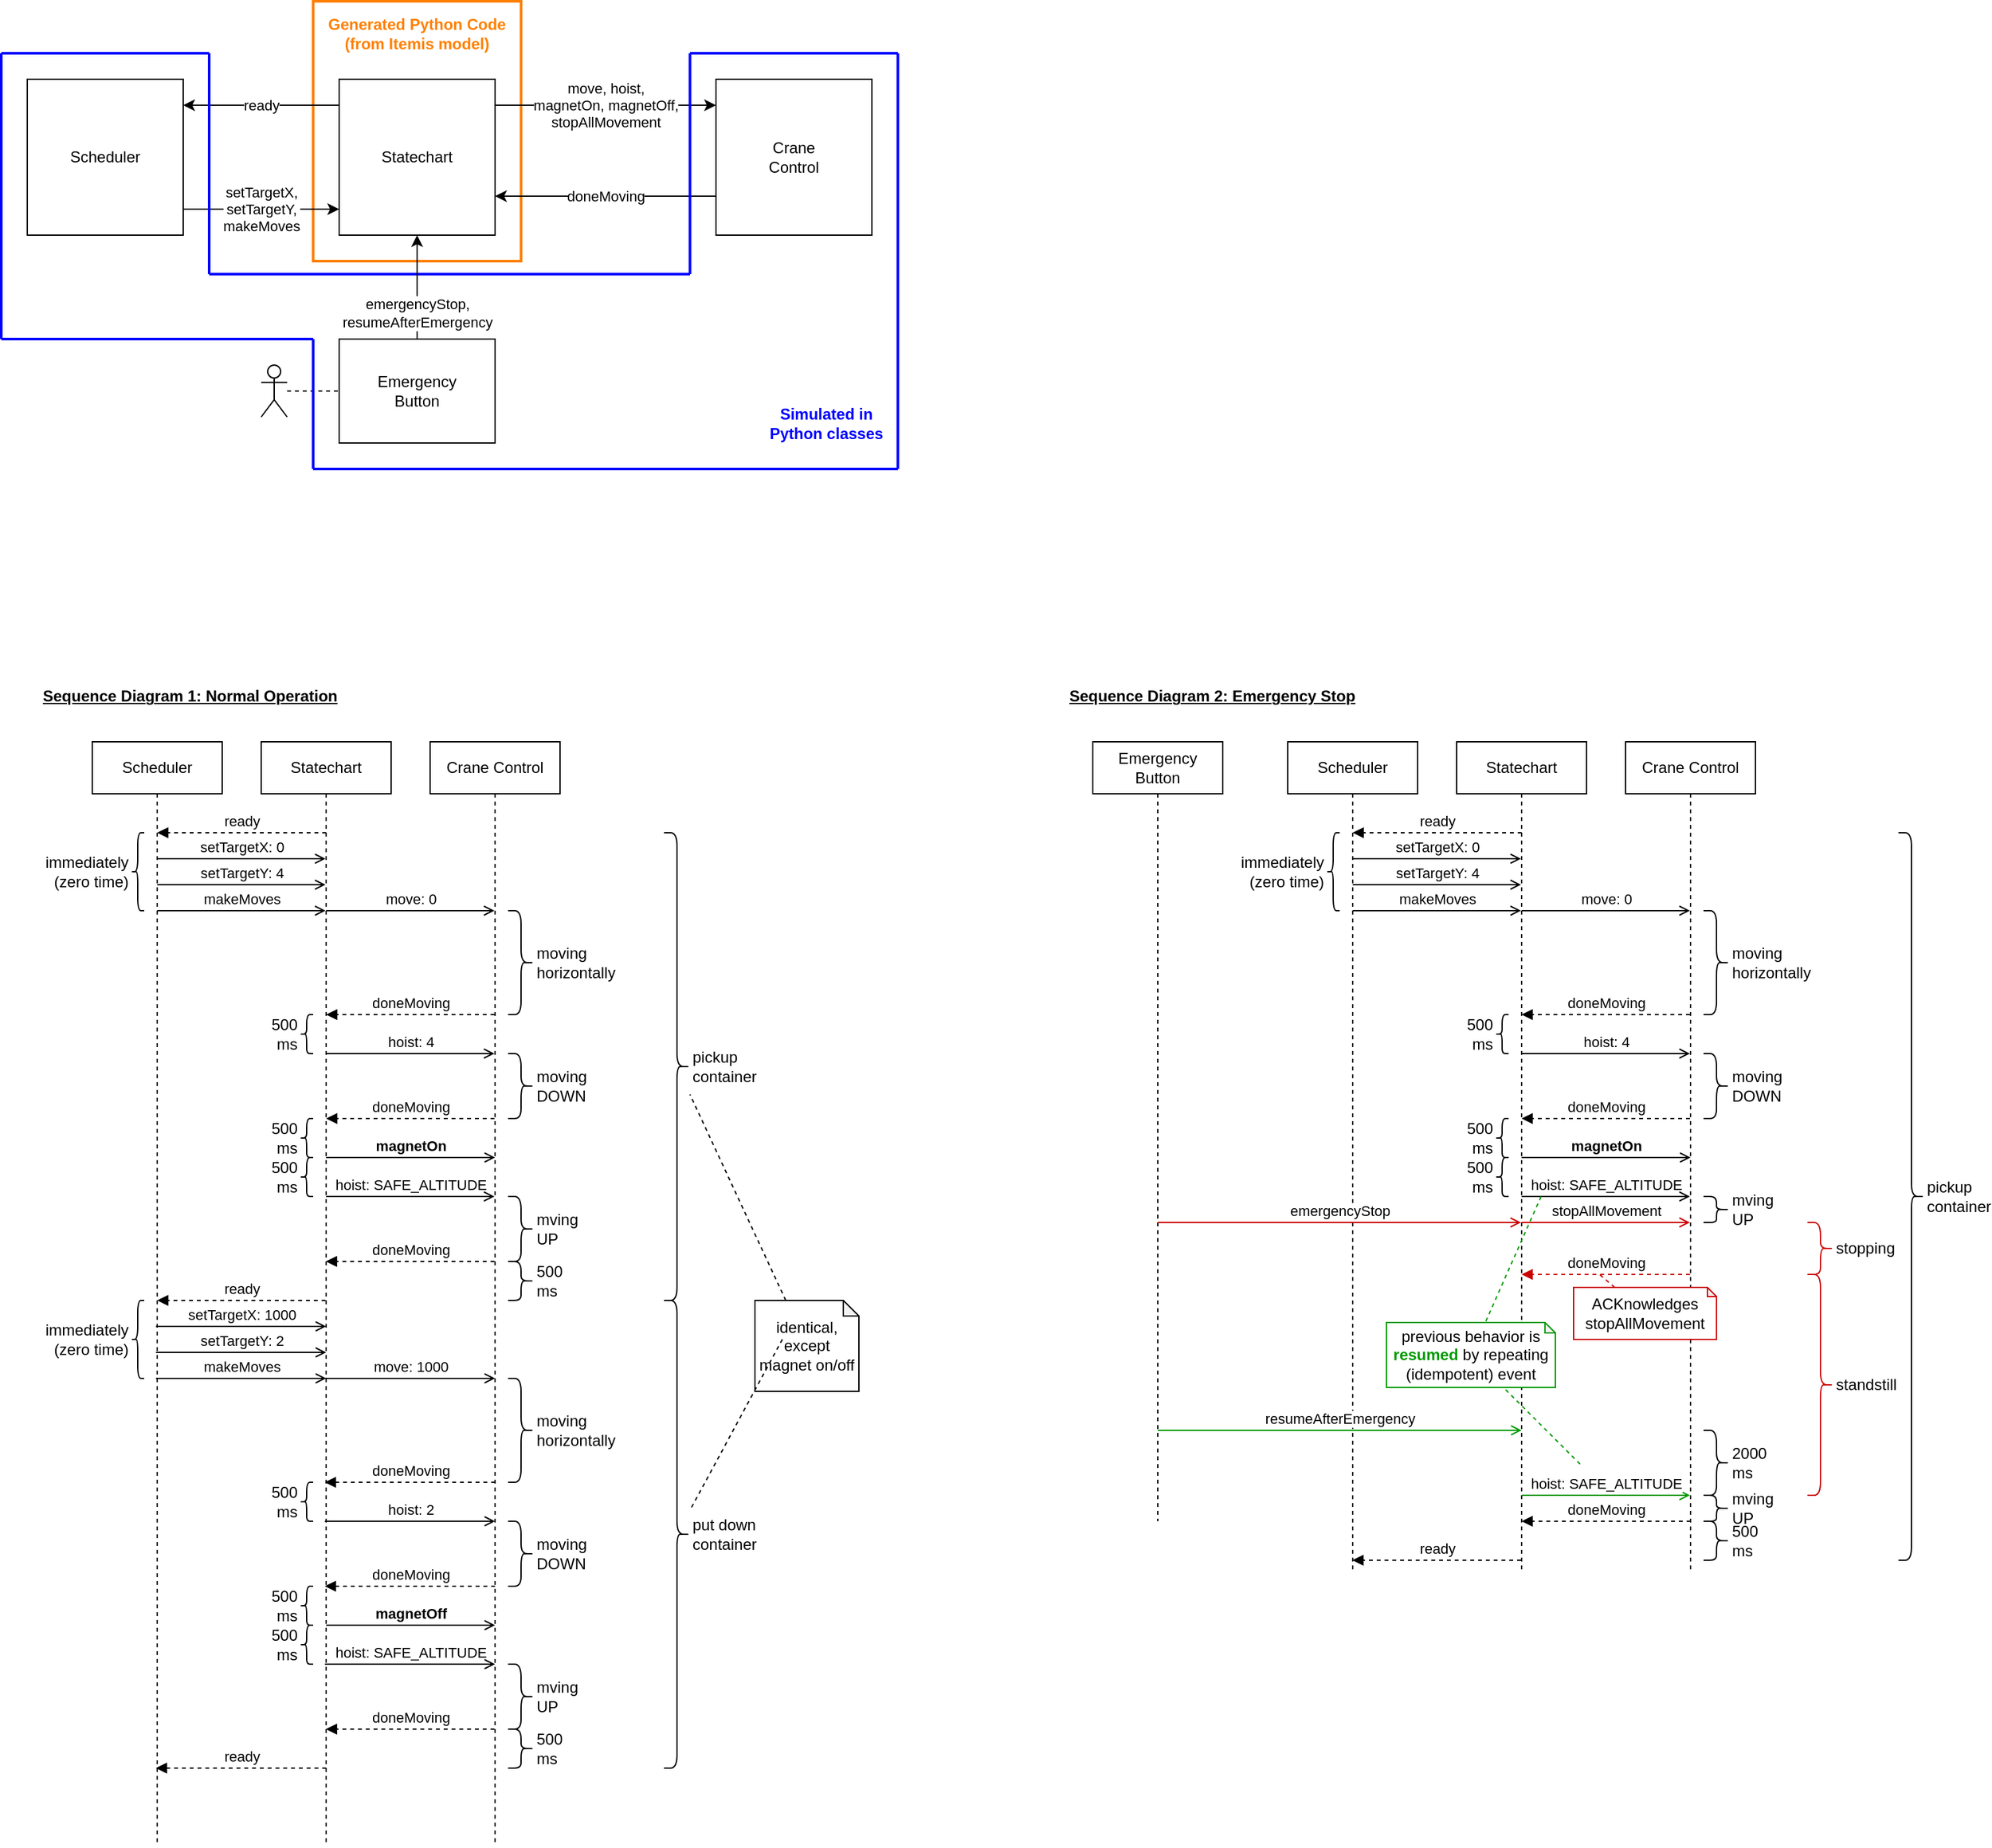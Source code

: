 <mxfile version="24.3.1" type="device">
  <diagram name="Page-1" id="Fa9w_rQX74MIhD5q_xug">
    <mxGraphModel dx="861" dy="978" grid="1" gridSize="10" guides="0" tooltips="1" connect="1" arrows="1" fold="1" page="0" pageScale="1" pageWidth="850" pageHeight="1100" math="0" shadow="0">
      <root>
        <mxCell id="0" />
        <mxCell id="1" parent="0" />
        <mxCell id="O67_1mpsPxQw7CPEsJW8-156" value="" style="rounded=0;whiteSpace=wrap;html=1;strokeWidth=2;strokeColor=#FF8000;fillColor=none;" parent="1" vertex="1">
          <mxGeometry x="290" y="-20" width="160" height="200" as="geometry" />
        </mxCell>
        <mxCell id="O67_1mpsPxQw7CPEsJW8-1" value="Scheduler" style="rounded=0;whiteSpace=wrap;html=1;" parent="1" vertex="1">
          <mxGeometry x="70" y="40" width="120" height="120" as="geometry" />
        </mxCell>
        <mxCell id="O67_1mpsPxQw7CPEsJW8-2" value="Statechart" style="rounded=0;whiteSpace=wrap;html=1;" parent="1" vertex="1">
          <mxGeometry x="310" y="40" width="120" height="120" as="geometry" />
        </mxCell>
        <mxCell id="O67_1mpsPxQw7CPEsJW8-3" value="Crane&lt;br&gt;Control" style="rounded=0;whiteSpace=wrap;html=1;" parent="1" vertex="1">
          <mxGeometry x="600" y="40" width="120" height="120" as="geometry" />
        </mxCell>
        <mxCell id="O67_1mpsPxQw7CPEsJW8-4" value="Emergency&lt;br&gt;Button" style="rounded=0;whiteSpace=wrap;html=1;" parent="1" vertex="1">
          <mxGeometry x="310" y="240" width="120" height="80" as="geometry" />
        </mxCell>
        <mxCell id="O67_1mpsPxQw7CPEsJW8-6" value="ready" style="endArrow=classic;html=1;rounded=0;edgeStyle=orthogonalEdgeStyle;" parent="1" source="O67_1mpsPxQw7CPEsJW8-2" target="O67_1mpsPxQw7CPEsJW8-1" edge="1">
          <mxGeometry width="50" height="50" relative="1" as="geometry">
            <mxPoint x="100" y="290" as="sourcePoint" />
            <mxPoint x="150" y="240" as="targetPoint" />
            <Array as="points">
              <mxPoint x="250" y="60" />
              <mxPoint x="250" y="60" />
            </Array>
          </mxGeometry>
        </mxCell>
        <mxCell id="O67_1mpsPxQw7CPEsJW8-7" value="setTargetX,&lt;br&gt;setTargetY,&lt;br&gt;makeMoves" style="endArrow=classic;html=1;rounded=0;edgeStyle=orthogonalEdgeStyle;" parent="1" source="O67_1mpsPxQw7CPEsJW8-1" target="O67_1mpsPxQw7CPEsJW8-2" edge="1">
          <mxGeometry width="50" height="50" relative="1" as="geometry">
            <mxPoint x="220" y="250" as="sourcePoint" />
            <mxPoint x="100" y="250" as="targetPoint" />
            <Array as="points">
              <mxPoint x="250" y="140" />
              <mxPoint x="250" y="140" />
            </Array>
          </mxGeometry>
        </mxCell>
        <mxCell id="O67_1mpsPxQw7CPEsJW8-9" value="Scheduler" style="shape=umlLifeline;perimeter=lifelinePerimeter;whiteSpace=wrap;html=1;container=1;dropTarget=0;collapsible=0;recursiveResize=0;outlineConnect=0;portConstraint=eastwest;newEdgeStyle={&quot;edgeStyle&quot;:&quot;elbowEdgeStyle&quot;,&quot;elbow&quot;:&quot;vertical&quot;,&quot;curved&quot;:0,&quot;rounded&quot;:0};" parent="1" vertex="1">
          <mxGeometry x="120" y="550" width="100" height="850" as="geometry" />
        </mxCell>
        <mxCell id="O67_1mpsPxQw7CPEsJW8-10" value="Statechart" style="shape=umlLifeline;perimeter=lifelinePerimeter;whiteSpace=wrap;html=1;container=1;dropTarget=0;collapsible=0;recursiveResize=0;outlineConnect=0;portConstraint=eastwest;newEdgeStyle={&quot;edgeStyle&quot;:&quot;elbowEdgeStyle&quot;,&quot;elbow&quot;:&quot;vertical&quot;,&quot;curved&quot;:0,&quot;rounded&quot;:0};" parent="1" vertex="1">
          <mxGeometry x="250" y="550" width="100" height="850" as="geometry" />
        </mxCell>
        <mxCell id="O67_1mpsPxQw7CPEsJW8-11" value="Crane Control" style="shape=umlLifeline;perimeter=lifelinePerimeter;whiteSpace=wrap;html=1;container=1;dropTarget=0;collapsible=0;recursiveResize=0;outlineConnect=0;portConstraint=eastwest;newEdgeStyle={&quot;edgeStyle&quot;:&quot;elbowEdgeStyle&quot;,&quot;elbow&quot;:&quot;vertical&quot;,&quot;curved&quot;:0,&quot;rounded&quot;:0};" parent="1" vertex="1">
          <mxGeometry x="380" y="550" width="100" height="850" as="geometry" />
        </mxCell>
        <mxCell id="O67_1mpsPxQw7CPEsJW8-17" value="setTargetX: 0" style="html=1;verticalAlign=bottom;labelBackgroundColor=none;endArrow=open;endFill=0;rounded=0;" parent="1" source="O67_1mpsPxQw7CPEsJW8-9" target="O67_1mpsPxQw7CPEsJW8-10" edge="1">
          <mxGeometry width="160" relative="1" as="geometry">
            <mxPoint x="50" y="750" as="sourcePoint" />
            <mxPoint x="210" y="750" as="targetPoint" />
            <Array as="points">
              <mxPoint x="230" y="640" />
            </Array>
          </mxGeometry>
        </mxCell>
        <mxCell id="O67_1mpsPxQw7CPEsJW8-18" value="setTargetY: 4" style="html=1;verticalAlign=bottom;labelBackgroundColor=none;endArrow=open;endFill=0;rounded=0;" parent="1" source="O67_1mpsPxQw7CPEsJW8-9" target="O67_1mpsPxQw7CPEsJW8-10" edge="1">
          <mxGeometry width="160" relative="1" as="geometry">
            <mxPoint x="170" y="650" as="sourcePoint" />
            <mxPoint x="290" y="650" as="targetPoint" />
            <Array as="points">
              <mxPoint x="220" y="660" />
            </Array>
          </mxGeometry>
        </mxCell>
        <mxCell id="O67_1mpsPxQw7CPEsJW8-19" value="makeMoves" style="html=1;verticalAlign=bottom;labelBackgroundColor=none;endArrow=open;endFill=0;rounded=0;" parent="1" source="O67_1mpsPxQw7CPEsJW8-9" target="O67_1mpsPxQw7CPEsJW8-10" edge="1">
          <mxGeometry width="160" relative="1" as="geometry">
            <mxPoint x="170" y="660" as="sourcePoint" />
            <mxPoint x="290" y="660" as="targetPoint" />
            <Array as="points">
              <mxPoint x="220" y="680" />
            </Array>
          </mxGeometry>
        </mxCell>
        <mxCell id="O67_1mpsPxQw7CPEsJW8-20" value="move: 0" style="html=1;verticalAlign=bottom;labelBackgroundColor=none;endArrow=open;endFill=0;rounded=0;" parent="1" source="O67_1mpsPxQw7CPEsJW8-10" target="O67_1mpsPxQw7CPEsJW8-11" edge="1">
          <mxGeometry width="160" relative="1" as="geometry">
            <mxPoint x="290" y="710" as="sourcePoint" />
            <mxPoint x="410" y="710" as="targetPoint" />
            <Array as="points">
              <mxPoint x="360" y="680" />
            </Array>
          </mxGeometry>
        </mxCell>
        <mxCell id="O67_1mpsPxQw7CPEsJW8-21" value="doneMoving" style="html=1;verticalAlign=bottom;labelBackgroundColor=none;endArrow=block;endFill=1;dashed=1;rounded=0;" parent="1" source="O67_1mpsPxQw7CPEsJW8-11" target="O67_1mpsPxQw7CPEsJW8-10" edge="1">
          <mxGeometry width="160" relative="1" as="geometry">
            <mxPoint x="530" y="760" as="sourcePoint" />
            <mxPoint x="690" y="760" as="targetPoint" />
            <Array as="points">
              <mxPoint x="350" y="760" />
            </Array>
          </mxGeometry>
        </mxCell>
        <mxCell id="O67_1mpsPxQw7CPEsJW8-22" value="hoist: 4" style="html=1;verticalAlign=bottom;labelBackgroundColor=none;endArrow=open;endFill=0;rounded=0;" parent="1" source="O67_1mpsPxQw7CPEsJW8-10" target="O67_1mpsPxQw7CPEsJW8-11" edge="1">
          <mxGeometry width="160" relative="1" as="geometry">
            <mxPoint x="290" y="680" as="sourcePoint" />
            <mxPoint x="420" y="680" as="targetPoint" />
            <Array as="points">
              <mxPoint x="360" y="790" />
            </Array>
          </mxGeometry>
        </mxCell>
        <mxCell id="O67_1mpsPxQw7CPEsJW8-23" value="500 ms" style="shape=curlyBracket;whiteSpace=wrap;html=1;rounded=1;labelPosition=left;verticalLabelPosition=middle;align=right;verticalAlign=middle;" parent="1" vertex="1">
          <mxGeometry x="280" y="760" width="10" height="30" as="geometry" />
        </mxCell>
        <mxCell id="O67_1mpsPxQw7CPEsJW8-27" value="moving horizontally" style="shape=curlyBracket;whiteSpace=wrap;html=1;rounded=1;flipH=1;labelPosition=right;verticalLabelPosition=middle;align=left;verticalAlign=middle;" parent="1" vertex="1">
          <mxGeometry x="440" y="680" width="20" height="80" as="geometry" />
        </mxCell>
        <mxCell id="O67_1mpsPxQw7CPEsJW8-28" value="immediately (zero time)" style="shape=curlyBracket;whiteSpace=wrap;html=1;rounded=1;labelPosition=left;verticalLabelPosition=middle;align=right;verticalAlign=middle;" parent="1" vertex="1">
          <mxGeometry x="150" y="620" width="10" height="60" as="geometry" />
        </mxCell>
        <mxCell id="O67_1mpsPxQw7CPEsJW8-29" value="doneMoving" style="html=1;verticalAlign=bottom;labelBackgroundColor=none;endArrow=block;endFill=1;dashed=1;rounded=0;" parent="1" source="O67_1mpsPxQw7CPEsJW8-11" target="O67_1mpsPxQw7CPEsJW8-10" edge="1">
          <mxGeometry width="160" relative="1" as="geometry">
            <mxPoint x="430" y="760" as="sourcePoint" />
            <mxPoint x="300" y="760" as="targetPoint" />
            <Array as="points">
              <mxPoint x="360" y="840" />
            </Array>
          </mxGeometry>
        </mxCell>
        <mxCell id="O67_1mpsPxQw7CPEsJW8-30" value="moving DOWN" style="shape=curlyBracket;whiteSpace=wrap;html=1;rounded=1;flipH=1;labelPosition=right;verticalLabelPosition=middle;align=left;verticalAlign=middle;" parent="1" vertex="1">
          <mxGeometry x="440" y="790" width="20" height="50" as="geometry" />
        </mxCell>
        <mxCell id="O67_1mpsPxQw7CPEsJW8-31" value="500 ms" style="shape=curlyBracket;whiteSpace=wrap;html=1;rounded=1;labelPosition=left;verticalLabelPosition=middle;align=right;verticalAlign=middle;" parent="1" vertex="1">
          <mxGeometry x="280" y="840" width="10" height="30" as="geometry" />
        </mxCell>
        <mxCell id="O67_1mpsPxQw7CPEsJW8-32" value="hoist: SAFE_ALTITUDE" style="html=1;verticalAlign=bottom;labelBackgroundColor=none;endArrow=open;endFill=0;rounded=0;edgeStyle=orthogonalEdgeStyle;" parent="1" source="O67_1mpsPxQw7CPEsJW8-10" target="O67_1mpsPxQw7CPEsJW8-11" edge="1">
          <mxGeometry width="160" relative="1" as="geometry">
            <mxPoint x="300" y="970" as="sourcePoint" />
            <mxPoint x="430" y="970" as="targetPoint" />
            <Array as="points">
              <mxPoint x="360" y="900" />
              <mxPoint x="360" y="900" />
            </Array>
          </mxGeometry>
        </mxCell>
        <mxCell id="O67_1mpsPxQw7CPEsJW8-33" value="doneMoving" style="html=1;verticalAlign=bottom;labelBackgroundColor=none;endArrow=block;endFill=1;dashed=1;rounded=0;" parent="1" edge="1">
          <mxGeometry width="160" relative="1" as="geometry">
            <mxPoint x="429.5" y="950.0" as="sourcePoint" />
            <mxPoint x="299.81" y="950.0" as="targetPoint" />
            <Array as="points">
              <mxPoint x="360" y="950" />
            </Array>
          </mxGeometry>
        </mxCell>
        <mxCell id="O67_1mpsPxQw7CPEsJW8-34" value="mving UP" style="shape=curlyBracket;whiteSpace=wrap;html=1;rounded=1;flipH=1;labelPosition=right;verticalLabelPosition=middle;align=left;verticalAlign=middle;" parent="1" vertex="1">
          <mxGeometry x="440" y="900" width="20" height="50" as="geometry" />
        </mxCell>
        <mxCell id="O67_1mpsPxQw7CPEsJW8-42" value="ready" style="html=1;verticalAlign=bottom;labelBackgroundColor=none;endArrow=block;endFill=1;dashed=1;rounded=0;" parent="1" source="O67_1mpsPxQw7CPEsJW8-10" target="O67_1mpsPxQw7CPEsJW8-9" edge="1">
          <mxGeometry width="160" relative="1" as="geometry">
            <mxPoint x="300" y="1020" as="sourcePoint" />
            <mxPoint x="170" y="1020" as="targetPoint" />
            <Array as="points">
              <mxPoint x="230" y="980" />
            </Array>
          </mxGeometry>
        </mxCell>
        <mxCell id="O67_1mpsPxQw7CPEsJW8-43" value="magnetOn" style="html=1;verticalAlign=bottom;labelBackgroundColor=none;endArrow=open;endFill=0;rounded=0;fontStyle=1" parent="1" edge="1">
          <mxGeometry x="-0.003" width="160" relative="1" as="geometry">
            <mxPoint x="300" y="870" as="sourcePoint" />
            <mxPoint x="430" y="870" as="targetPoint" />
            <Array as="points">
              <mxPoint x="360" y="870" />
            </Array>
            <mxPoint as="offset" />
          </mxGeometry>
        </mxCell>
        <mxCell id="O67_1mpsPxQw7CPEsJW8-45" value="500 ms" style="shape=curlyBracket;whiteSpace=wrap;html=1;rounded=1;labelPosition=left;verticalLabelPosition=middle;align=right;verticalAlign=middle;" parent="1" vertex="1">
          <mxGeometry x="280" y="870" width="10" height="30" as="geometry" />
        </mxCell>
        <mxCell id="O67_1mpsPxQw7CPEsJW8-47" value="500 ms" style="shape=curlyBracket;whiteSpace=wrap;html=1;rounded=1;flipH=1;labelPosition=right;verticalLabelPosition=middle;align=left;verticalAlign=middle;" parent="1" vertex="1">
          <mxGeometry x="440" y="950" width="20" height="30" as="geometry" />
        </mxCell>
        <mxCell id="O67_1mpsPxQw7CPEsJW8-49" value="pickup container" style="shape=curlyBracket;whiteSpace=wrap;html=1;rounded=1;flipH=1;labelPosition=right;verticalLabelPosition=middle;align=left;verticalAlign=middle;" parent="1" vertex="1">
          <mxGeometry x="560" y="620" width="20" height="360" as="geometry" />
        </mxCell>
        <mxCell id="O67_1mpsPxQw7CPEsJW8-50" value="ready" style="html=1;verticalAlign=bottom;labelBackgroundColor=none;endArrow=block;endFill=1;dashed=1;rounded=0;" parent="1" edge="1">
          <mxGeometry width="160" relative="1" as="geometry">
            <mxPoint x="300" y="620" as="sourcePoint" />
            <mxPoint x="170" y="620" as="targetPoint" />
            <Array as="points">
              <mxPoint x="230" y="620" />
            </Array>
          </mxGeometry>
        </mxCell>
        <mxCell id="O67_1mpsPxQw7CPEsJW8-51" value="setTargetX: 1000" style="html=1;verticalAlign=bottom;labelBackgroundColor=none;endArrow=open;endFill=0;rounded=0;" parent="1" edge="1">
          <mxGeometry width="160" relative="1" as="geometry">
            <mxPoint x="169" y="1000" as="sourcePoint" />
            <mxPoint x="300" y="1000" as="targetPoint" />
            <Array as="points">
              <mxPoint x="230" y="1000" />
            </Array>
          </mxGeometry>
        </mxCell>
        <mxCell id="O67_1mpsPxQw7CPEsJW8-52" value="setTargetY: 2" style="html=1;verticalAlign=bottom;labelBackgroundColor=none;endArrow=open;endFill=0;rounded=0;" parent="1" edge="1">
          <mxGeometry width="160" relative="1" as="geometry">
            <mxPoint x="169" y="1020" as="sourcePoint" />
            <mxPoint x="300" y="1020" as="targetPoint" />
            <Array as="points">
              <mxPoint x="220" y="1020" />
            </Array>
          </mxGeometry>
        </mxCell>
        <mxCell id="O67_1mpsPxQw7CPEsJW8-53" value="makeMoves" style="html=1;verticalAlign=bottom;labelBackgroundColor=none;endArrow=open;endFill=0;rounded=0;" parent="1" edge="1">
          <mxGeometry width="160" relative="1" as="geometry">
            <mxPoint x="169" y="1040" as="sourcePoint" />
            <mxPoint x="300" y="1040" as="targetPoint" />
            <Array as="points">
              <mxPoint x="220" y="1040" />
            </Array>
          </mxGeometry>
        </mxCell>
        <mxCell id="O67_1mpsPxQw7CPEsJW8-54" value="move: 1000" style="html=1;verticalAlign=bottom;labelBackgroundColor=none;endArrow=open;endFill=0;rounded=0;" parent="1" edge="1">
          <mxGeometry width="160" relative="1" as="geometry">
            <mxPoint x="299" y="1040" as="sourcePoint" />
            <mxPoint x="430" y="1040" as="targetPoint" />
            <Array as="points" />
          </mxGeometry>
        </mxCell>
        <mxCell id="O67_1mpsPxQw7CPEsJW8-55" value="doneMoving" style="html=1;verticalAlign=bottom;labelBackgroundColor=none;endArrow=block;endFill=1;dashed=1;rounded=0;" parent="1" edge="1">
          <mxGeometry width="160" relative="1" as="geometry">
            <mxPoint x="430" y="1120" as="sourcePoint" />
            <mxPoint x="299" y="1120" as="targetPoint" />
            <Array as="points">
              <mxPoint x="350" y="1120" />
            </Array>
          </mxGeometry>
        </mxCell>
        <mxCell id="O67_1mpsPxQw7CPEsJW8-56" value="hoist: 2" style="html=1;verticalAlign=bottom;labelBackgroundColor=none;endArrow=open;endFill=0;rounded=0;" parent="1" edge="1">
          <mxGeometry width="160" relative="1" as="geometry">
            <mxPoint x="299" y="1150" as="sourcePoint" />
            <mxPoint x="430" y="1150" as="targetPoint" />
            <Array as="points">
              <mxPoint x="360" y="1150" />
            </Array>
          </mxGeometry>
        </mxCell>
        <mxCell id="O67_1mpsPxQw7CPEsJW8-57" value="500 ms" style="shape=curlyBracket;whiteSpace=wrap;html=1;rounded=1;labelPosition=left;verticalLabelPosition=middle;align=right;verticalAlign=middle;" parent="1" vertex="1">
          <mxGeometry x="280" y="1120" width="10" height="30" as="geometry" />
        </mxCell>
        <mxCell id="O67_1mpsPxQw7CPEsJW8-58" value="moving horizontally" style="shape=curlyBracket;whiteSpace=wrap;html=1;rounded=1;flipH=1;labelPosition=right;verticalLabelPosition=middle;align=left;verticalAlign=middle;" parent="1" vertex="1">
          <mxGeometry x="440" y="1040" width="20" height="80" as="geometry" />
        </mxCell>
        <mxCell id="O67_1mpsPxQw7CPEsJW8-59" value="immediately (zero time)" style="shape=curlyBracket;whiteSpace=wrap;html=1;rounded=1;labelPosition=left;verticalLabelPosition=middle;align=right;verticalAlign=middle;" parent="1" vertex="1">
          <mxGeometry x="150" y="980" width="10" height="60" as="geometry" />
        </mxCell>
        <mxCell id="O67_1mpsPxQw7CPEsJW8-60" value="doneMoving" style="html=1;verticalAlign=bottom;labelBackgroundColor=none;endArrow=block;endFill=1;dashed=1;rounded=0;" parent="1" edge="1">
          <mxGeometry width="160" relative="1" as="geometry">
            <mxPoint x="430" y="1200" as="sourcePoint" />
            <mxPoint x="299" y="1200" as="targetPoint" />
            <Array as="points">
              <mxPoint x="360" y="1200" />
            </Array>
          </mxGeometry>
        </mxCell>
        <mxCell id="O67_1mpsPxQw7CPEsJW8-61" value="moving DOWN" style="shape=curlyBracket;whiteSpace=wrap;html=1;rounded=1;flipH=1;labelPosition=right;verticalLabelPosition=middle;align=left;verticalAlign=middle;" parent="1" vertex="1">
          <mxGeometry x="440" y="1150" width="20" height="50" as="geometry" />
        </mxCell>
        <mxCell id="O67_1mpsPxQw7CPEsJW8-62" value="500 ms" style="shape=curlyBracket;whiteSpace=wrap;html=1;rounded=1;labelPosition=left;verticalLabelPosition=middle;align=right;verticalAlign=middle;" parent="1" vertex="1">
          <mxGeometry x="280" y="1200" width="10" height="30" as="geometry" />
        </mxCell>
        <mxCell id="O67_1mpsPxQw7CPEsJW8-63" value="hoist: SAFE_ALTITUDE" style="html=1;verticalAlign=bottom;labelBackgroundColor=none;endArrow=open;endFill=0;rounded=0;edgeStyle=orthogonalEdgeStyle;" parent="1" edge="1">
          <mxGeometry width="160" relative="1" as="geometry">
            <mxPoint x="299" y="1260" as="sourcePoint" />
            <mxPoint x="430" y="1260" as="targetPoint" />
            <Array as="points">
              <mxPoint x="360" y="1260" />
              <mxPoint x="360" y="1260" />
            </Array>
          </mxGeometry>
        </mxCell>
        <mxCell id="O67_1mpsPxQw7CPEsJW8-64" value="doneMoving" style="html=1;verticalAlign=bottom;labelBackgroundColor=none;endArrow=block;endFill=1;dashed=1;rounded=0;" parent="1" edge="1">
          <mxGeometry width="160" relative="1" as="geometry">
            <mxPoint x="429.5" y="1310.0" as="sourcePoint" />
            <mxPoint x="299.81" y="1310.0" as="targetPoint" />
            <Array as="points">
              <mxPoint x="360" y="1310" />
            </Array>
          </mxGeometry>
        </mxCell>
        <mxCell id="O67_1mpsPxQw7CPEsJW8-65" value="mving UP" style="shape=curlyBracket;whiteSpace=wrap;html=1;rounded=1;flipH=1;labelPosition=right;verticalLabelPosition=middle;align=left;verticalAlign=middle;" parent="1" vertex="1">
          <mxGeometry x="440" y="1260" width="20" height="50" as="geometry" />
        </mxCell>
        <mxCell id="O67_1mpsPxQw7CPEsJW8-66" value="ready" style="html=1;verticalAlign=bottom;labelBackgroundColor=none;endArrow=block;endFill=1;dashed=1;rounded=0;" parent="1" edge="1">
          <mxGeometry width="160" relative="1" as="geometry">
            <mxPoint x="300" y="1340" as="sourcePoint" />
            <mxPoint x="169" y="1340" as="targetPoint" />
            <Array as="points">
              <mxPoint x="230" y="1340" />
            </Array>
          </mxGeometry>
        </mxCell>
        <mxCell id="O67_1mpsPxQw7CPEsJW8-67" value="magnetOff" style="html=1;verticalAlign=bottom;labelBackgroundColor=none;endArrow=open;endFill=0;rounded=0;fontStyle=1" parent="1" edge="1">
          <mxGeometry x="-0.003" width="160" relative="1" as="geometry">
            <mxPoint x="300" y="1230" as="sourcePoint" />
            <mxPoint x="430" y="1230" as="targetPoint" />
            <Array as="points">
              <mxPoint x="360" y="1230" />
            </Array>
            <mxPoint as="offset" />
          </mxGeometry>
        </mxCell>
        <mxCell id="O67_1mpsPxQw7CPEsJW8-68" value="500 ms" style="shape=curlyBracket;whiteSpace=wrap;html=1;rounded=1;labelPosition=left;verticalLabelPosition=middle;align=right;verticalAlign=middle;" parent="1" vertex="1">
          <mxGeometry x="280" y="1230" width="10" height="30" as="geometry" />
        </mxCell>
        <mxCell id="O67_1mpsPxQw7CPEsJW8-69" value="500 ms" style="shape=curlyBracket;whiteSpace=wrap;html=1;rounded=1;flipH=1;labelPosition=right;verticalLabelPosition=middle;align=left;verticalAlign=middle;" parent="1" vertex="1">
          <mxGeometry x="440" y="1310" width="20" height="30" as="geometry" />
        </mxCell>
        <mxCell id="O67_1mpsPxQw7CPEsJW8-70" value="put down container" style="shape=curlyBracket;whiteSpace=wrap;html=1;rounded=1;flipH=1;labelPosition=right;verticalLabelPosition=middle;align=left;verticalAlign=middle;" parent="1" vertex="1">
          <mxGeometry x="560" y="980" width="20" height="360" as="geometry" />
        </mxCell>
        <mxCell id="O67_1mpsPxQw7CPEsJW8-75" value="&lt;span style=&quot;&quot;&gt;identical,&lt;/span&gt;&lt;div style=&quot;&quot;&gt;except magnet on/off&lt;/div&gt;" style="shape=note;whiteSpace=wrap;html=1;backgroundOutline=1;darkOpacity=0.05;size=12;align=center;" parent="1" vertex="1">
          <mxGeometry x="630" y="980" width="80" height="70" as="geometry" />
        </mxCell>
        <mxCell id="O67_1mpsPxQw7CPEsJW8-76" value="" style="endArrow=none;dashed=1;html=1;rounded=0;" parent="1" source="O67_1mpsPxQw7CPEsJW8-75" target="O67_1mpsPxQw7CPEsJW8-49" edge="1">
          <mxGeometry width="50" height="50" relative="1" as="geometry">
            <mxPoint x="670" y="890" as="sourcePoint" />
            <mxPoint x="720" y="840" as="targetPoint" />
          </mxGeometry>
        </mxCell>
        <mxCell id="O67_1mpsPxQw7CPEsJW8-77" value="" style="endArrow=none;dashed=1;html=1;rounded=0;" parent="1" target="O67_1mpsPxQw7CPEsJW8-70" edge="1">
          <mxGeometry width="50" height="50" relative="1" as="geometry">
            <mxPoint x="651.081" y="1010" as="sourcePoint" />
            <mxPoint x="720" y="800" as="targetPoint" />
          </mxGeometry>
        </mxCell>
        <mxCell id="O67_1mpsPxQw7CPEsJW8-78" value="move, hoist,&lt;br&gt;magnetOn, magnetOff,&lt;br&gt;stopAllMovement" style="endArrow=classic;html=1;rounded=0;edgeStyle=orthogonalEdgeStyle;" parent="1" source="O67_1mpsPxQw7CPEsJW8-2" target="O67_1mpsPxQw7CPEsJW8-3" edge="1">
          <mxGeometry width="50" height="50" relative="1" as="geometry">
            <mxPoint x="430" y="60" as="sourcePoint" />
            <mxPoint x="550" y="60" as="targetPoint" />
            <Array as="points">
              <mxPoint x="480" y="60" />
              <mxPoint x="480" y="60" />
            </Array>
          </mxGeometry>
        </mxCell>
        <mxCell id="O67_1mpsPxQw7CPEsJW8-79" value="doneMoving" style="endArrow=classic;html=1;rounded=0;edgeStyle=orthogonalEdgeStyle;" parent="1" source="O67_1mpsPxQw7CPEsJW8-3" target="O67_1mpsPxQw7CPEsJW8-2" edge="1">
          <mxGeometry width="50" height="50" relative="1" as="geometry">
            <mxPoint x="430" y="60" as="sourcePoint" />
            <mxPoint x="590" y="330" as="targetPoint" />
            <Array as="points">
              <mxPoint x="520" y="130" />
              <mxPoint x="520" y="130" />
            </Array>
          </mxGeometry>
        </mxCell>
        <mxCell id="O67_1mpsPxQw7CPEsJW8-80" value="" style="endArrow=none;html=1;rounded=0;strokeWidth=2;fillColor=#dae8fc;strokeColor=#0000FF;" parent="1" edge="1">
          <mxGeometry width="50" height="50" relative="1" as="geometry">
            <mxPoint x="50" y="20" as="sourcePoint" />
            <mxPoint x="210" y="20" as="targetPoint" />
          </mxGeometry>
        </mxCell>
        <mxCell id="O67_1mpsPxQw7CPEsJW8-81" value="" style="endArrow=none;html=1;rounded=0;strokeWidth=2;fillColor=#dae8fc;strokeColor=#0000FF;" parent="1" edge="1">
          <mxGeometry width="50" height="50" relative="1" as="geometry">
            <mxPoint x="210" y="190" as="sourcePoint" />
            <mxPoint x="210" y="20" as="targetPoint" />
          </mxGeometry>
        </mxCell>
        <mxCell id="O67_1mpsPxQw7CPEsJW8-82" value="" style="endArrow=none;html=1;rounded=0;strokeWidth=2;fillColor=#dae8fc;strokeColor=#0000FF;" parent="1" edge="1">
          <mxGeometry width="50" height="50" relative="1" as="geometry">
            <mxPoint x="210" y="190" as="sourcePoint" />
            <mxPoint x="580" y="190" as="targetPoint" />
          </mxGeometry>
        </mxCell>
        <mxCell id="O67_1mpsPxQw7CPEsJW8-83" value="" style="endArrow=none;html=1;rounded=0;strokeWidth=2;fillColor=#dae8fc;strokeColor=#0000FF;" parent="1" edge="1">
          <mxGeometry width="50" height="50" relative="1" as="geometry">
            <mxPoint x="580" y="20" as="sourcePoint" />
            <mxPoint x="580" y="190" as="targetPoint" />
          </mxGeometry>
        </mxCell>
        <mxCell id="O67_1mpsPxQw7CPEsJW8-84" value="" style="endArrow=none;html=1;rounded=0;strokeWidth=2;fillColor=#dae8fc;strokeColor=#0000FF;" parent="1" edge="1">
          <mxGeometry width="50" height="50" relative="1" as="geometry">
            <mxPoint x="580" y="20" as="sourcePoint" />
            <mxPoint x="740" y="20" as="targetPoint" />
          </mxGeometry>
        </mxCell>
        <mxCell id="O67_1mpsPxQw7CPEsJW8-85" value="" style="endArrow=none;html=1;rounded=0;strokeWidth=2;fillColor=#dae8fc;strokeColor=#0000FF;" parent="1" edge="1">
          <mxGeometry width="50" height="50" relative="1" as="geometry">
            <mxPoint x="740" y="340" as="sourcePoint" />
            <mxPoint x="740" y="20" as="targetPoint" />
          </mxGeometry>
        </mxCell>
        <mxCell id="O67_1mpsPxQw7CPEsJW8-86" value="" style="endArrow=none;html=1;rounded=0;strokeWidth=2;fillColor=#dae8fc;strokeColor=#0000FF;" parent="1" edge="1">
          <mxGeometry width="50" height="50" relative="1" as="geometry">
            <mxPoint x="740" y="340" as="sourcePoint" />
            <mxPoint x="290" y="340" as="targetPoint" />
          </mxGeometry>
        </mxCell>
        <mxCell id="O67_1mpsPxQw7CPEsJW8-87" value="" style="endArrow=none;html=1;rounded=0;strokeWidth=2;fillColor=#dae8fc;strokeColor=#0000FF;" parent="1" edge="1">
          <mxGeometry width="50" height="50" relative="1" as="geometry">
            <mxPoint x="50" y="20" as="sourcePoint" />
            <mxPoint x="50" y="240" as="targetPoint" />
          </mxGeometry>
        </mxCell>
        <mxCell id="O67_1mpsPxQw7CPEsJW8-88" value="Simulated in Python classes" style="text;html=1;align=center;verticalAlign=middle;whiteSpace=wrap;rounded=0;fontColor=#0000FF;fontStyle=1" parent="1" vertex="1">
          <mxGeometry x="640" y="290" width="90" height="30" as="geometry" />
        </mxCell>
        <mxCell id="O67_1mpsPxQw7CPEsJW8-89" value="Sequence Diagram 1: Normal Operation" style="text;html=1;align=left;verticalAlign=middle;whiteSpace=wrap;rounded=0;fontStyle=5" parent="1" vertex="1">
          <mxGeometry x="80" y="500" width="280" height="30" as="geometry" />
        </mxCell>
        <mxCell id="O67_1mpsPxQw7CPEsJW8-90" value="Scheduler" style="shape=umlLifeline;perimeter=lifelinePerimeter;whiteSpace=wrap;html=1;container=1;dropTarget=0;collapsible=0;recursiveResize=0;outlineConnect=0;portConstraint=eastwest;newEdgeStyle={&quot;edgeStyle&quot;:&quot;elbowEdgeStyle&quot;,&quot;elbow&quot;:&quot;vertical&quot;,&quot;curved&quot;:0,&quot;rounded&quot;:0};" parent="1" vertex="1">
          <mxGeometry x="1040" y="550" width="100" height="640" as="geometry" />
        </mxCell>
        <mxCell id="O67_1mpsPxQw7CPEsJW8-91" value="Statechart" style="shape=umlLifeline;perimeter=lifelinePerimeter;whiteSpace=wrap;html=1;container=1;dropTarget=0;collapsible=0;recursiveResize=0;outlineConnect=0;portConstraint=eastwest;newEdgeStyle={&quot;edgeStyle&quot;:&quot;elbowEdgeStyle&quot;,&quot;elbow&quot;:&quot;vertical&quot;,&quot;curved&quot;:0,&quot;rounded&quot;:0};" parent="1" vertex="1">
          <mxGeometry x="1170" y="550" width="100" height="640" as="geometry" />
        </mxCell>
        <mxCell id="O67_1mpsPxQw7CPEsJW8-92" value="Crane Control" style="shape=umlLifeline;perimeter=lifelinePerimeter;whiteSpace=wrap;html=1;container=1;dropTarget=0;collapsible=0;recursiveResize=0;outlineConnect=0;portConstraint=eastwest;newEdgeStyle={&quot;edgeStyle&quot;:&quot;elbowEdgeStyle&quot;,&quot;elbow&quot;:&quot;vertical&quot;,&quot;curved&quot;:0,&quot;rounded&quot;:0};" parent="1" vertex="1">
          <mxGeometry x="1300" y="550" width="100" height="640" as="geometry" />
        </mxCell>
        <mxCell id="O67_1mpsPxQw7CPEsJW8-93" value="setTargetX: 0" style="html=1;verticalAlign=bottom;labelBackgroundColor=none;endArrow=open;endFill=0;rounded=0;" parent="1" source="O67_1mpsPxQw7CPEsJW8-90" target="O67_1mpsPxQw7CPEsJW8-91" edge="1">
          <mxGeometry width="160" relative="1" as="geometry">
            <mxPoint x="970" y="750" as="sourcePoint" />
            <mxPoint x="1130" y="750" as="targetPoint" />
            <Array as="points">
              <mxPoint x="1150" y="640" />
            </Array>
          </mxGeometry>
        </mxCell>
        <mxCell id="O67_1mpsPxQw7CPEsJW8-94" value="setTargetY: 4" style="html=1;verticalAlign=bottom;labelBackgroundColor=none;endArrow=open;endFill=0;rounded=0;" parent="1" source="O67_1mpsPxQw7CPEsJW8-90" target="O67_1mpsPxQw7CPEsJW8-91" edge="1">
          <mxGeometry width="160" relative="1" as="geometry">
            <mxPoint x="1090" y="650" as="sourcePoint" />
            <mxPoint x="1210" y="650" as="targetPoint" />
            <Array as="points">
              <mxPoint x="1140" y="660" />
            </Array>
          </mxGeometry>
        </mxCell>
        <mxCell id="O67_1mpsPxQw7CPEsJW8-95" value="makeMoves" style="html=1;verticalAlign=bottom;labelBackgroundColor=none;endArrow=open;endFill=0;rounded=0;" parent="1" source="O67_1mpsPxQw7CPEsJW8-90" target="O67_1mpsPxQw7CPEsJW8-91" edge="1">
          <mxGeometry width="160" relative="1" as="geometry">
            <mxPoint x="1090" y="660" as="sourcePoint" />
            <mxPoint x="1210" y="660" as="targetPoint" />
            <Array as="points">
              <mxPoint x="1140" y="680" />
            </Array>
          </mxGeometry>
        </mxCell>
        <mxCell id="O67_1mpsPxQw7CPEsJW8-96" value="move: 0" style="html=1;verticalAlign=bottom;labelBackgroundColor=none;endArrow=open;endFill=0;rounded=0;" parent="1" source="O67_1mpsPxQw7CPEsJW8-91" target="O67_1mpsPxQw7CPEsJW8-92" edge="1">
          <mxGeometry width="160" relative="1" as="geometry">
            <mxPoint x="1210" y="710" as="sourcePoint" />
            <mxPoint x="1330" y="710" as="targetPoint" />
            <Array as="points">
              <mxPoint x="1280" y="680" />
            </Array>
          </mxGeometry>
        </mxCell>
        <mxCell id="O67_1mpsPxQw7CPEsJW8-97" value="doneMoving" style="html=1;verticalAlign=bottom;labelBackgroundColor=none;endArrow=block;endFill=1;dashed=1;rounded=0;" parent="1" source="O67_1mpsPxQw7CPEsJW8-92" target="O67_1mpsPxQw7CPEsJW8-91" edge="1">
          <mxGeometry width="160" relative="1" as="geometry">
            <mxPoint x="1450" y="760" as="sourcePoint" />
            <mxPoint x="1610" y="760" as="targetPoint" />
            <Array as="points">
              <mxPoint x="1270" y="760" />
            </Array>
          </mxGeometry>
        </mxCell>
        <mxCell id="O67_1mpsPxQw7CPEsJW8-98" value="hoist: 4" style="html=1;verticalAlign=bottom;labelBackgroundColor=none;endArrow=open;endFill=0;rounded=0;" parent="1" source="O67_1mpsPxQw7CPEsJW8-91" target="O67_1mpsPxQw7CPEsJW8-92" edge="1">
          <mxGeometry width="160" relative="1" as="geometry">
            <mxPoint x="1210" y="680" as="sourcePoint" />
            <mxPoint x="1340" y="680" as="targetPoint" />
            <Array as="points">
              <mxPoint x="1280" y="790" />
            </Array>
          </mxGeometry>
        </mxCell>
        <mxCell id="O67_1mpsPxQw7CPEsJW8-99" value="500 ms" style="shape=curlyBracket;whiteSpace=wrap;html=1;rounded=1;labelPosition=left;verticalLabelPosition=middle;align=right;verticalAlign=middle;" parent="1" vertex="1">
          <mxGeometry x="1200" y="760" width="10" height="30" as="geometry" />
        </mxCell>
        <mxCell id="O67_1mpsPxQw7CPEsJW8-100" value="moving horizontally" style="shape=curlyBracket;whiteSpace=wrap;html=1;rounded=1;flipH=1;labelPosition=right;verticalLabelPosition=middle;align=left;verticalAlign=middle;" parent="1" vertex="1">
          <mxGeometry x="1360" y="680" width="20" height="80" as="geometry" />
        </mxCell>
        <mxCell id="O67_1mpsPxQw7CPEsJW8-101" value="immediately (zero time)" style="shape=curlyBracket;whiteSpace=wrap;html=1;rounded=1;labelPosition=left;verticalLabelPosition=middle;align=right;verticalAlign=middle;" parent="1" vertex="1">
          <mxGeometry x="1070" y="620" width="10" height="60" as="geometry" />
        </mxCell>
        <mxCell id="O67_1mpsPxQw7CPEsJW8-102" value="doneMoving" style="html=1;verticalAlign=bottom;labelBackgroundColor=none;endArrow=block;endFill=1;dashed=1;rounded=0;" parent="1" source="O67_1mpsPxQw7CPEsJW8-92" target="O67_1mpsPxQw7CPEsJW8-91" edge="1">
          <mxGeometry width="160" relative="1" as="geometry">
            <mxPoint x="1350" y="760" as="sourcePoint" />
            <mxPoint x="1220" y="760" as="targetPoint" />
            <Array as="points">
              <mxPoint x="1280" y="840" />
            </Array>
          </mxGeometry>
        </mxCell>
        <mxCell id="O67_1mpsPxQw7CPEsJW8-103" value="moving DOWN" style="shape=curlyBracket;whiteSpace=wrap;html=1;rounded=1;flipH=1;labelPosition=right;verticalLabelPosition=middle;align=left;verticalAlign=middle;" parent="1" vertex="1">
          <mxGeometry x="1360" y="790" width="20" height="50" as="geometry" />
        </mxCell>
        <mxCell id="O67_1mpsPxQw7CPEsJW8-104" value="500 ms" style="shape=curlyBracket;whiteSpace=wrap;html=1;rounded=1;labelPosition=left;verticalLabelPosition=middle;align=right;verticalAlign=middle;" parent="1" vertex="1">
          <mxGeometry x="1200" y="840" width="10" height="30" as="geometry" />
        </mxCell>
        <mxCell id="O67_1mpsPxQw7CPEsJW8-105" value="hoist: SAFE_ALTITUDE" style="html=1;verticalAlign=bottom;labelBackgroundColor=none;endArrow=open;endFill=0;rounded=0;edgeStyle=orthogonalEdgeStyle;" parent="1" source="O67_1mpsPxQw7CPEsJW8-91" target="O67_1mpsPxQw7CPEsJW8-92" edge="1">
          <mxGeometry width="160" relative="1" as="geometry">
            <mxPoint x="1220" y="970" as="sourcePoint" />
            <mxPoint x="1350" y="970" as="targetPoint" />
            <Array as="points">
              <mxPoint x="1280" y="900" />
              <mxPoint x="1280" y="900" />
            </Array>
          </mxGeometry>
        </mxCell>
        <mxCell id="O67_1mpsPxQw7CPEsJW8-106" value="doneMoving" style="html=1;verticalAlign=bottom;labelBackgroundColor=none;endArrow=block;endFill=1;dashed=1;rounded=0;fillColor=#f8cecc;strokeColor=#CC0000;" parent="1" source="O67_1mpsPxQw7CPEsJW8-92" target="O67_1mpsPxQw7CPEsJW8-91" edge="1">
          <mxGeometry width="160" relative="1" as="geometry">
            <mxPoint x="1349.5" y="950.0" as="sourcePoint" />
            <mxPoint x="1219.81" y="950.0" as="targetPoint" />
            <Array as="points">
              <mxPoint x="1280" y="960" />
            </Array>
          </mxGeometry>
        </mxCell>
        <mxCell id="O67_1mpsPxQw7CPEsJW8-107" value="mving UP" style="shape=curlyBracket;whiteSpace=wrap;html=1;rounded=1;flipH=1;labelPosition=right;verticalLabelPosition=middle;align=left;verticalAlign=middle;" parent="1" vertex="1">
          <mxGeometry x="1360" y="900" width="20" height="20" as="geometry" />
        </mxCell>
        <mxCell id="O67_1mpsPxQw7CPEsJW8-108" value="ready" style="html=1;verticalAlign=bottom;labelBackgroundColor=none;endArrow=block;endFill=1;dashed=1;rounded=0;" parent="1" edge="1">
          <mxGeometry width="160" relative="1" as="geometry">
            <mxPoint x="1219.5" y="1180" as="sourcePoint" />
            <mxPoint x="1089.759" y="1180" as="targetPoint" />
            <Array as="points">
              <mxPoint x="1150" y="1180" />
            </Array>
          </mxGeometry>
        </mxCell>
        <mxCell id="O67_1mpsPxQw7CPEsJW8-109" value="magnetOn" style="html=1;verticalAlign=bottom;labelBackgroundColor=none;endArrow=open;endFill=0;rounded=0;fontStyle=1" parent="1" edge="1">
          <mxGeometry x="-0.003" width="160" relative="1" as="geometry">
            <mxPoint x="1220" y="870" as="sourcePoint" />
            <mxPoint x="1350" y="870" as="targetPoint" />
            <Array as="points">
              <mxPoint x="1280" y="870" />
            </Array>
            <mxPoint as="offset" />
          </mxGeometry>
        </mxCell>
        <mxCell id="O67_1mpsPxQw7CPEsJW8-110" value="500 ms" style="shape=curlyBracket;whiteSpace=wrap;html=1;rounded=1;labelPosition=left;verticalLabelPosition=middle;align=right;verticalAlign=middle;" parent="1" vertex="1">
          <mxGeometry x="1200" y="870" width="10" height="30" as="geometry" />
        </mxCell>
        <mxCell id="O67_1mpsPxQw7CPEsJW8-111" value="stopping" style="shape=curlyBracket;whiteSpace=wrap;html=1;rounded=1;flipH=1;labelPosition=right;verticalLabelPosition=middle;align=left;verticalAlign=middle;fillColor=#f8cecc;strokeColor=#CC0000;" parent="1" vertex="1">
          <mxGeometry x="1440" y="920" width="20" height="40" as="geometry" />
        </mxCell>
        <mxCell id="O67_1mpsPxQw7CPEsJW8-112" value="standstill" style="shape=curlyBracket;whiteSpace=wrap;html=1;rounded=1;flipH=1;labelPosition=right;verticalLabelPosition=middle;align=left;verticalAlign=middle;fillColor=#f8cecc;strokeColor=#CC0000;" parent="1" vertex="1">
          <mxGeometry x="1440" y="960" width="20" height="170" as="geometry" />
        </mxCell>
        <mxCell id="O67_1mpsPxQw7CPEsJW8-113" value="ready" style="html=1;verticalAlign=bottom;labelBackgroundColor=none;endArrow=block;endFill=1;dashed=1;rounded=0;" parent="1" edge="1">
          <mxGeometry width="160" relative="1" as="geometry">
            <mxPoint x="1220" y="620" as="sourcePoint" />
            <mxPoint x="1090" y="620" as="targetPoint" />
            <Array as="points">
              <mxPoint x="1150" y="620" />
            </Array>
          </mxGeometry>
        </mxCell>
        <mxCell id="O67_1mpsPxQw7CPEsJW8-138" value="Sequence Diagram 2: Emergency Stop" style="text;html=1;align=left;verticalAlign=middle;whiteSpace=wrap;rounded=0;fontStyle=5" parent="1" vertex="1">
          <mxGeometry x="870" y="500" width="280" height="30" as="geometry" />
        </mxCell>
        <mxCell id="O67_1mpsPxQw7CPEsJW8-139" value="Emergency&lt;br&gt;Button" style="shape=umlLifeline;perimeter=lifelinePerimeter;whiteSpace=wrap;html=1;container=1;dropTarget=0;collapsible=0;recursiveResize=0;outlineConnect=0;portConstraint=eastwest;newEdgeStyle={&quot;edgeStyle&quot;:&quot;elbowEdgeStyle&quot;,&quot;elbow&quot;:&quot;vertical&quot;,&quot;curved&quot;:0,&quot;rounded&quot;:0};" parent="1" vertex="1">
          <mxGeometry x="890" y="550" width="100" height="600" as="geometry" />
        </mxCell>
        <mxCell id="O67_1mpsPxQw7CPEsJW8-140" value="emergencyStop" style="html=1;verticalAlign=bottom;labelBackgroundColor=default;endArrow=open;endFill=0;rounded=0;jumpStyle=none;fillColor=#f8cecc;strokeColor=#CC0000;" parent="1" source="O67_1mpsPxQw7CPEsJW8-139" target="O67_1mpsPxQw7CPEsJW8-91" edge="1">
          <mxGeometry width="160" relative="1" as="geometry">
            <mxPoint x="910.24" y="820" as="sourcePoint" />
            <mxPoint x="1040.24" y="820" as="targetPoint" />
            <Array as="points">
              <mxPoint x="1000" y="920" />
            </Array>
          </mxGeometry>
        </mxCell>
        <mxCell id="O67_1mpsPxQw7CPEsJW8-141" value="stopAllMovement" style="html=1;verticalAlign=bottom;labelBackgroundColor=none;endArrow=open;endFill=0;rounded=0;edgeStyle=orthogonalEdgeStyle;fillColor=#f8cecc;strokeColor=#CC0000;" parent="1" source="O67_1mpsPxQw7CPEsJW8-91" target="O67_1mpsPxQw7CPEsJW8-92" edge="1">
          <mxGeometry width="160" relative="1" as="geometry">
            <mxPoint x="1220" y="900" as="sourcePoint" />
            <mxPoint x="1350" y="900" as="targetPoint" />
            <Array as="points">
              <mxPoint x="1290" y="920" />
              <mxPoint x="1290" y="920" />
            </Array>
          </mxGeometry>
        </mxCell>
        <mxCell id="O67_1mpsPxQw7CPEsJW8-142" value="resumeAfterEmergency" style="html=1;verticalAlign=bottom;labelBackgroundColor=default;endArrow=open;endFill=0;rounded=0;jumpStyle=none;strokeColor=#009900;" parent="1" edge="1">
          <mxGeometry width="160" relative="1" as="geometry">
            <mxPoint x="940" y="1080" as="sourcePoint" />
            <mxPoint x="1220" y="1080" as="targetPoint" />
            <Array as="points">
              <mxPoint x="1000" y="1080" />
            </Array>
          </mxGeometry>
        </mxCell>
        <mxCell id="O67_1mpsPxQw7CPEsJW8-143" value="hoist: SAFE_ALTITUDE" style="html=1;verticalAlign=bottom;labelBackgroundColor=default;endArrow=open;endFill=0;rounded=0;edgeStyle=orthogonalEdgeStyle;strokeColor=#009900;align=center;fontFamily=Helvetica;fontSize=11;fontColor=default;jumpStyle=none;" parent="1" edge="1">
          <mxGeometry width="160" relative="1" as="geometry">
            <mxPoint x="1220.206" y="1130" as="sourcePoint" />
            <mxPoint x="1349.5" y="1130" as="targetPoint" />
            <Array as="points">
              <mxPoint x="1280" y="1130" />
              <mxPoint x="1280" y="1130" />
            </Array>
          </mxGeometry>
        </mxCell>
        <mxCell id="O67_1mpsPxQw7CPEsJW8-144" value="mving UP" style="shape=curlyBracket;whiteSpace=wrap;html=1;rounded=1;flipH=1;labelPosition=right;verticalLabelPosition=middle;align=left;verticalAlign=middle;" parent="1" vertex="1">
          <mxGeometry x="1360" y="1130" width="20" height="20" as="geometry" />
        </mxCell>
        <mxCell id="O67_1mpsPxQw7CPEsJW8-145" value="doneMoving" style="html=1;verticalAlign=bottom;labelBackgroundColor=none;endArrow=block;endFill=1;dashed=1;rounded=0;" parent="1" edge="1">
          <mxGeometry width="160" relative="1" as="geometry">
            <mxPoint x="1350" y="1150" as="sourcePoint" />
            <mxPoint x="1220" y="1150" as="targetPoint" />
            <Array as="points">
              <mxPoint x="1280" y="1150" />
            </Array>
          </mxGeometry>
        </mxCell>
        <mxCell id="O67_1mpsPxQw7CPEsJW8-147" value="500 ms" style="shape=curlyBracket;whiteSpace=wrap;html=1;rounded=1;flipH=1;labelPosition=right;verticalLabelPosition=middle;align=left;verticalAlign=middle;" parent="1" vertex="1">
          <mxGeometry x="1360" y="1150" width="20" height="30" as="geometry" />
        </mxCell>
        <mxCell id="O67_1mpsPxQw7CPEsJW8-148" value="pickup container" style="shape=curlyBracket;whiteSpace=wrap;html=1;rounded=1;flipH=1;labelPosition=right;verticalLabelPosition=middle;align=left;verticalAlign=middle;" parent="1" vertex="1">
          <mxGeometry x="1510" y="620" width="20" height="560" as="geometry" />
        </mxCell>
        <mxCell id="O67_1mpsPxQw7CPEsJW8-149" value="ACKnowledges&lt;br&gt;stopAllMovement" style="shape=note;whiteSpace=wrap;html=1;backgroundOutline=1;darkOpacity=0.05;size=7;align=center;strokeColor=#CC0000;" parent="1" vertex="1">
          <mxGeometry x="1260" y="970" width="110" height="40" as="geometry" />
        </mxCell>
        <mxCell id="O67_1mpsPxQw7CPEsJW8-150" value="" style="endArrow=none;dashed=1;html=1;rounded=0;strokeColor=#CC0000;" parent="1" source="O67_1mpsPxQw7CPEsJW8-149" edge="1">
          <mxGeometry width="50" height="50" relative="1" as="geometry">
            <mxPoint x="1130" y="1040" as="sourcePoint" />
            <mxPoint x="1280" y="960" as="targetPoint" />
          </mxGeometry>
        </mxCell>
        <mxCell id="O67_1mpsPxQw7CPEsJW8-151" value="previous behavior is &lt;b&gt;&lt;font color=&quot;#009900&quot;&gt;resumed&lt;/font&gt;&lt;/b&gt; by repeating (idempotent) event" style="shape=note;whiteSpace=wrap;html=1;backgroundOutline=1;darkOpacity=0.05;size=8;align=center;strokeColor=#009900;" parent="1" vertex="1">
          <mxGeometry x="1116" y="997" width="130" height="50" as="geometry" />
        </mxCell>
        <mxCell id="O67_1mpsPxQw7CPEsJW8-152" value="" style="endArrow=none;dashed=1;html=1;rounded=0;strokeColor=#009900;" parent="1" target="O67_1mpsPxQw7CPEsJW8-151" edge="1">
          <mxGeometry width="50" height="50" relative="1" as="geometry">
            <mxPoint x="1265" y="1106" as="sourcePoint" />
            <mxPoint x="1280" y="960" as="targetPoint" />
          </mxGeometry>
        </mxCell>
        <mxCell id="O67_1mpsPxQw7CPEsJW8-153" value="" style="endArrow=none;dashed=1;html=1;rounded=0;strokeColor=#009900;" parent="1" target="O67_1mpsPxQw7CPEsJW8-151" edge="1">
          <mxGeometry width="50" height="50" relative="1" as="geometry">
            <mxPoint x="1235" y="900" as="sourcePoint" />
            <mxPoint x="1198" y="1040" as="targetPoint" />
          </mxGeometry>
        </mxCell>
        <mxCell id="O67_1mpsPxQw7CPEsJW8-154" value="emergencyStop,&lt;br&gt;resumeAfterEmergency" style="endArrow=classic;html=1;rounded=0;edgeStyle=orthogonalEdgeStyle;" parent="1" source="O67_1mpsPxQw7CPEsJW8-4" target="O67_1mpsPxQw7CPEsJW8-2" edge="1">
          <mxGeometry x="-0.5" width="50" height="50" relative="1" as="geometry">
            <mxPoint x="430" y="60" as="sourcePoint" />
            <mxPoint x="590" y="330" as="targetPoint" />
            <Array as="points">
              <mxPoint x="370" y="130" />
            </Array>
            <mxPoint as="offset" />
          </mxGeometry>
        </mxCell>
        <mxCell id="O67_1mpsPxQw7CPEsJW8-155" value="Generated Python Code (from Itemis model)" style="text;html=1;align=center;verticalAlign=middle;whiteSpace=wrap;rounded=0;fontColor=#FF8000;fontStyle=1" parent="1" vertex="1">
          <mxGeometry x="300" y="-10" width="140" height="30" as="geometry" />
        </mxCell>
        <mxCell id="TxYfeWzHyqAS46_KjEkj-2" style="rounded=0;orthogonalLoop=1;jettySize=auto;html=1;dashed=1;endArrow=none;endFill=0;" parent="1" source="TxYfeWzHyqAS46_KjEkj-1" target="O67_1mpsPxQw7CPEsJW8-4" edge="1">
          <mxGeometry relative="1" as="geometry" />
        </mxCell>
        <mxCell id="TxYfeWzHyqAS46_KjEkj-1" value="" style="shape=umlActor;verticalLabelPosition=bottom;verticalAlign=top;html=1;outlineConnect=0;" parent="1" vertex="1">
          <mxGeometry x="250" y="260" width="20" height="40" as="geometry" />
        </mxCell>
        <mxCell id="Na1Uf2p1LKKoBFekMv-F-1" value="" style="endArrow=none;html=1;rounded=0;strokeWidth=2;fillColor=#dae8fc;strokeColor=#0000FF;" edge="1" parent="1">
          <mxGeometry width="50" height="50" relative="1" as="geometry">
            <mxPoint x="290" y="240" as="sourcePoint" />
            <mxPoint x="290" y="340" as="targetPoint" />
          </mxGeometry>
        </mxCell>
        <mxCell id="Na1Uf2p1LKKoBFekMv-F-2" value="" style="endArrow=none;html=1;rounded=0;strokeWidth=2;fillColor=#dae8fc;strokeColor=#0000FF;" edge="1" parent="1">
          <mxGeometry width="50" height="50" relative="1" as="geometry">
            <mxPoint x="290" y="240" as="sourcePoint" />
            <mxPoint x="50" y="240" as="targetPoint" />
          </mxGeometry>
        </mxCell>
        <mxCell id="Na1Uf2p1LKKoBFekMv-F-5" value="2000 ms" style="shape=curlyBracket;whiteSpace=wrap;html=1;rounded=1;flipH=1;labelPosition=right;verticalLabelPosition=middle;align=left;verticalAlign=middle;" vertex="1" parent="1">
          <mxGeometry x="1360" y="1080" width="20" height="50" as="geometry" />
        </mxCell>
      </root>
    </mxGraphModel>
  </diagram>
</mxfile>
